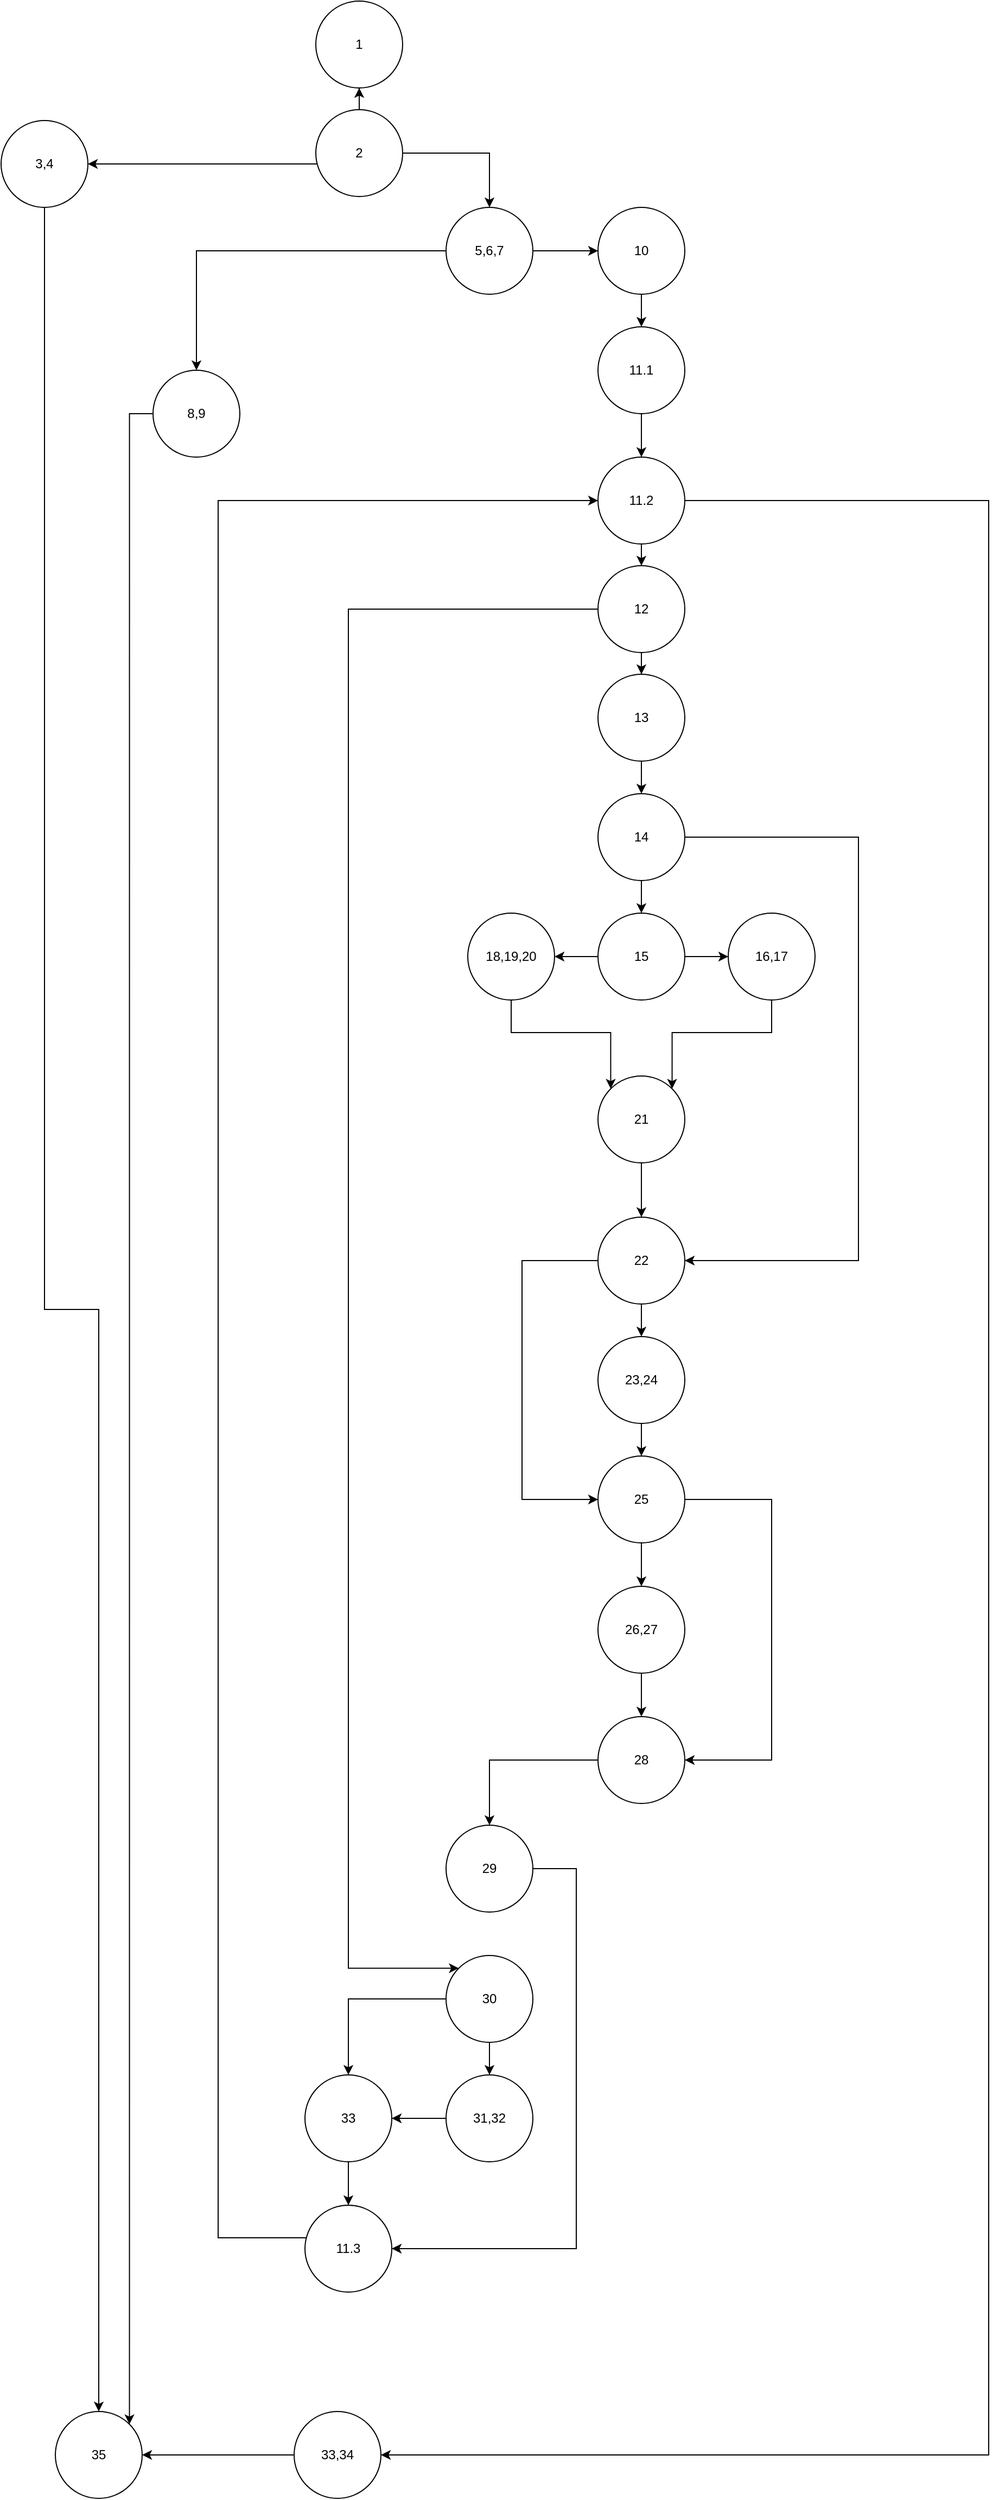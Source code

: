 <mxfile version="13.9.9" type="device"><diagram id="DoLAKf0dHVz0fEK74TAC" name="Page-1"><mxGraphModel dx="2387" dy="1231" grid="1" gridSize="10" guides="1" tooltips="1" connect="1" arrows="1" fold="1" page="1" pageScale="1" pageWidth="3300" pageHeight="4681" math="0" shadow="0"><root><mxCell id="0"/><mxCell id="1" parent="0"/><mxCell id="XHqwLl_JtHOodYfAbZHo-7" style="edgeStyle=orthogonalEdgeStyle;rounded=0;orthogonalLoop=1;jettySize=auto;html=1;entryX=1;entryY=0.5;entryDx=0;entryDy=0;" edge="1" parent="1" source="XHqwLl_JtHOodYfAbZHo-2" target="XHqwLl_JtHOodYfAbZHo-5"><mxGeometry relative="1" as="geometry"><Array as="points"><mxPoint x="360" y="200"/><mxPoint x="360" y="200"/></Array></mxGeometry></mxCell><mxCell id="XHqwLl_JtHOodYfAbZHo-10" style="edgeStyle=orthogonalEdgeStyle;rounded=0;orthogonalLoop=1;jettySize=auto;html=1;" edge="1" parent="1" source="XHqwLl_JtHOodYfAbZHo-2" target="XHqwLl_JtHOodYfAbZHo-11"><mxGeometry relative="1" as="geometry"><mxPoint x="690" y="190" as="targetPoint"/></mxGeometry></mxCell><mxCell id="XHqwLl_JtHOodYfAbZHo-27" style="edgeStyle=orthogonalEdgeStyle;rounded=0;orthogonalLoop=1;jettySize=auto;html=1;" edge="1" parent="1" source="XHqwLl_JtHOodYfAbZHo-2" target="XHqwLl_JtHOodYfAbZHo-28"><mxGeometry relative="1" as="geometry"><mxPoint x="560.0" y="90" as="targetPoint"/></mxGeometry></mxCell><mxCell id="XHqwLl_JtHOodYfAbZHo-2" value="2" style="ellipse;whiteSpace=wrap;html=1;aspect=fixed;" vertex="1" parent="1"><mxGeometry x="520" y="150" width="80" height="80" as="geometry"/></mxCell><mxCell id="XHqwLl_JtHOodYfAbZHo-8" style="edgeStyle=orthogonalEdgeStyle;rounded=0;orthogonalLoop=1;jettySize=auto;html=1;" edge="1" parent="1" source="XHqwLl_JtHOodYfAbZHo-5" target="XHqwLl_JtHOodYfAbZHo-9"><mxGeometry relative="1" as="geometry"><mxPoint x="270" y="190" as="targetPoint"/></mxGeometry></mxCell><mxCell id="XHqwLl_JtHOodYfAbZHo-5" value="3,4" style="ellipse;whiteSpace=wrap;html=1;aspect=fixed;" vertex="1" parent="1"><mxGeometry x="230" y="160" width="80" height="80" as="geometry"/></mxCell><mxCell id="XHqwLl_JtHOodYfAbZHo-9" value="35" style="ellipse;whiteSpace=wrap;html=1;aspect=fixed;" vertex="1" parent="1"><mxGeometry x="280" y="2270" width="80" height="80" as="geometry"/></mxCell><mxCell id="XHqwLl_JtHOodYfAbZHo-12" style="edgeStyle=orthogonalEdgeStyle;rounded=0;orthogonalLoop=1;jettySize=auto;html=1;" edge="1" parent="1" source="XHqwLl_JtHOodYfAbZHo-11" target="XHqwLl_JtHOodYfAbZHo-13"><mxGeometry relative="1" as="geometry"><mxPoint x="410" y="430" as="targetPoint"/><Array as="points"><mxPoint x="410" y="280"/></Array></mxGeometry></mxCell><mxCell id="XHqwLl_JtHOodYfAbZHo-15" style="edgeStyle=orthogonalEdgeStyle;rounded=0;orthogonalLoop=1;jettySize=auto;html=1;" edge="1" parent="1" source="XHqwLl_JtHOodYfAbZHo-11" target="XHqwLl_JtHOodYfAbZHo-16"><mxGeometry relative="1" as="geometry"><mxPoint x="820" y="280" as="targetPoint"/></mxGeometry></mxCell><mxCell id="XHqwLl_JtHOodYfAbZHo-11" value="5,6,7" style="ellipse;whiteSpace=wrap;html=1;aspect=fixed;" vertex="1" parent="1"><mxGeometry x="640" y="240" width="80" height="80" as="geometry"/></mxCell><mxCell id="XHqwLl_JtHOodYfAbZHo-14" style="edgeStyle=orthogonalEdgeStyle;rounded=0;orthogonalLoop=1;jettySize=auto;html=1;entryX=1;entryY=0;entryDx=0;entryDy=0;" edge="1" parent="1" source="XHqwLl_JtHOodYfAbZHo-13" target="XHqwLl_JtHOodYfAbZHo-9"><mxGeometry relative="1" as="geometry"/></mxCell><mxCell id="XHqwLl_JtHOodYfAbZHo-13" value="8,9" style="ellipse;whiteSpace=wrap;html=1;aspect=fixed;" vertex="1" parent="1"><mxGeometry x="370" y="390" width="80" height="80" as="geometry"/></mxCell><mxCell id="XHqwLl_JtHOodYfAbZHo-17" style="edgeStyle=orthogonalEdgeStyle;rounded=0;orthogonalLoop=1;jettySize=auto;html=1;" edge="1" parent="1" source="XHqwLl_JtHOodYfAbZHo-16" target="XHqwLl_JtHOodYfAbZHo-18"><mxGeometry relative="1" as="geometry"><mxPoint x="820" y="390" as="targetPoint"/></mxGeometry></mxCell><mxCell id="XHqwLl_JtHOodYfAbZHo-16" value="10" style="ellipse;whiteSpace=wrap;html=1;aspect=fixed;" vertex="1" parent="1"><mxGeometry x="780" y="240" width="80" height="80" as="geometry"/></mxCell><mxCell id="XHqwLl_JtHOodYfAbZHo-19" style="edgeStyle=orthogonalEdgeStyle;rounded=0;orthogonalLoop=1;jettySize=auto;html=1;" edge="1" parent="1" source="XHqwLl_JtHOodYfAbZHo-18" target="XHqwLl_JtHOodYfAbZHo-20"><mxGeometry relative="1" as="geometry"><mxPoint x="820" y="510" as="targetPoint"/></mxGeometry></mxCell><mxCell id="XHqwLl_JtHOodYfAbZHo-18" value="11.1" style="ellipse;whiteSpace=wrap;html=1;aspect=fixed;" vertex="1" parent="1"><mxGeometry x="780" y="350" width="80" height="80" as="geometry"/></mxCell><mxCell id="XHqwLl_JtHOodYfAbZHo-23" style="edgeStyle=orthogonalEdgeStyle;rounded=0;orthogonalLoop=1;jettySize=auto;html=1;" edge="1" parent="1" source="XHqwLl_JtHOodYfAbZHo-20" target="XHqwLl_JtHOodYfAbZHo-24"><mxGeometry relative="1" as="geometry"><mxPoint x="820" y="610" as="targetPoint"/></mxGeometry></mxCell><mxCell id="XHqwLl_JtHOodYfAbZHo-78" style="edgeStyle=orthogonalEdgeStyle;rounded=0;orthogonalLoop=1;jettySize=auto;html=1;entryX=1;entryY=0.5;entryDx=0;entryDy=0;" edge="1" parent="1" source="XHqwLl_JtHOodYfAbZHo-20" target="XHqwLl_JtHOodYfAbZHo-68"><mxGeometry relative="1" as="geometry"><mxPoint x="1120" y="2182" as="targetPoint"/><Array as="points"><mxPoint x="1140" y="510"/><mxPoint x="1140" y="2310"/></Array></mxGeometry></mxCell><mxCell id="XHqwLl_JtHOodYfAbZHo-20" value="11.2" style="ellipse;whiteSpace=wrap;html=1;aspect=fixed;" vertex="1" parent="1"><mxGeometry x="780" y="470" width="80" height="80" as="geometry"/></mxCell><mxCell id="XHqwLl_JtHOodYfAbZHo-31" style="edgeStyle=orthogonalEdgeStyle;rounded=0;orthogonalLoop=1;jettySize=auto;html=1;" edge="1" parent="1" source="XHqwLl_JtHOodYfAbZHo-24" target="XHqwLl_JtHOodYfAbZHo-32"><mxGeometry relative="1" as="geometry"><mxPoint x="820.0" y="690.0" as="targetPoint"/></mxGeometry></mxCell><mxCell id="XHqwLl_JtHOodYfAbZHo-77" style="edgeStyle=orthogonalEdgeStyle;rounded=0;orthogonalLoop=1;jettySize=auto;html=1;entryX=0;entryY=0;entryDx=0;entryDy=0;" edge="1" parent="1" source="XHqwLl_JtHOodYfAbZHo-24" target="XHqwLl_JtHOodYfAbZHo-62"><mxGeometry relative="1" as="geometry"><mxPoint x="560" y="1803" as="targetPoint"/><Array as="points"><mxPoint x="550" y="610"/><mxPoint x="550" y="1862"/></Array></mxGeometry></mxCell><mxCell id="XHqwLl_JtHOodYfAbZHo-24" value="12" style="ellipse;whiteSpace=wrap;html=1;aspect=fixed;" vertex="1" parent="1"><mxGeometry x="780" y="570" width="80" height="80" as="geometry"/></mxCell><mxCell id="XHqwLl_JtHOodYfAbZHo-28" value="1" style="ellipse;whiteSpace=wrap;html=1;aspect=fixed;" vertex="1" parent="1"><mxGeometry x="520.0" y="50" width="80" height="80" as="geometry"/></mxCell><mxCell id="XHqwLl_JtHOodYfAbZHo-33" style="edgeStyle=orthogonalEdgeStyle;rounded=0;orthogonalLoop=1;jettySize=auto;html=1;" edge="1" parent="1" source="XHqwLl_JtHOodYfAbZHo-32" target="XHqwLl_JtHOodYfAbZHo-34"><mxGeometry relative="1" as="geometry"><mxPoint x="820.0" y="820" as="targetPoint"/></mxGeometry></mxCell><mxCell id="XHqwLl_JtHOodYfAbZHo-32" value="13" style="ellipse;whiteSpace=wrap;html=1;aspect=fixed;" vertex="1" parent="1"><mxGeometry x="780.0" y="670.0" width="80" height="80" as="geometry"/></mxCell><mxCell id="XHqwLl_JtHOodYfAbZHo-35" style="edgeStyle=orthogonalEdgeStyle;rounded=0;orthogonalLoop=1;jettySize=auto;html=1;" edge="1" parent="1" source="XHqwLl_JtHOodYfAbZHo-34" target="XHqwLl_JtHOodYfAbZHo-36"><mxGeometry relative="1" as="geometry"><mxPoint x="820.0" y="930" as="targetPoint"/></mxGeometry></mxCell><mxCell id="XHqwLl_JtHOodYfAbZHo-76" style="edgeStyle=orthogonalEdgeStyle;rounded=0;orthogonalLoop=1;jettySize=auto;html=1;" edge="1" parent="1" source="XHqwLl_JtHOodYfAbZHo-34" target="XHqwLl_JtHOodYfAbZHo-47"><mxGeometry relative="1" as="geometry"><mxPoint x="900" y="1203" as="targetPoint"/><Array as="points"><mxPoint x="1020" y="820"/><mxPoint x="1020" y="1210"/></Array></mxGeometry></mxCell><mxCell id="XHqwLl_JtHOodYfAbZHo-34" value="14" style="ellipse;whiteSpace=wrap;html=1;aspect=fixed;" vertex="1" parent="1"><mxGeometry x="780.0" y="780" width="80" height="80" as="geometry"/></mxCell><mxCell id="XHqwLl_JtHOodYfAbZHo-37" style="edgeStyle=orthogonalEdgeStyle;rounded=0;orthogonalLoop=1;jettySize=auto;html=1;" edge="1" parent="1" source="XHqwLl_JtHOodYfAbZHo-36" target="XHqwLl_JtHOodYfAbZHo-38"><mxGeometry relative="1" as="geometry"><mxPoint x="940" y="930" as="targetPoint"/></mxGeometry></mxCell><mxCell id="XHqwLl_JtHOodYfAbZHo-39" style="edgeStyle=orthogonalEdgeStyle;rounded=0;orthogonalLoop=1;jettySize=auto;html=1;" edge="1" parent="1" source="XHqwLl_JtHOodYfAbZHo-36" target="XHqwLl_JtHOodYfAbZHo-40"><mxGeometry relative="1" as="geometry"><mxPoint x="720" y="930" as="targetPoint"/></mxGeometry></mxCell><mxCell id="XHqwLl_JtHOodYfAbZHo-36" value="15" style="ellipse;whiteSpace=wrap;html=1;aspect=fixed;" vertex="1" parent="1"><mxGeometry x="780.0" y="890" width="80" height="80" as="geometry"/></mxCell><mxCell id="XHqwLl_JtHOodYfAbZHo-44" style="edgeStyle=orthogonalEdgeStyle;rounded=0;orthogonalLoop=1;jettySize=auto;html=1;entryX=1;entryY=0;entryDx=0;entryDy=0;" edge="1" parent="1" source="XHqwLl_JtHOodYfAbZHo-38" target="XHqwLl_JtHOodYfAbZHo-41"><mxGeometry relative="1" as="geometry"><mxPoint x="870" y="1050" as="targetPoint"/><Array as="points"><mxPoint x="940" y="1000"/><mxPoint x="848" y="1000"/></Array></mxGeometry></mxCell><mxCell id="XHqwLl_JtHOodYfAbZHo-38" value="16,17" style="ellipse;whiteSpace=wrap;html=1;aspect=fixed;" vertex="1" parent="1"><mxGeometry x="900" y="890" width="80" height="80" as="geometry"/></mxCell><mxCell id="XHqwLl_JtHOodYfAbZHo-45" style="edgeStyle=orthogonalEdgeStyle;rounded=0;orthogonalLoop=1;jettySize=auto;html=1;entryX=0;entryY=0;entryDx=0;entryDy=0;" edge="1" parent="1" source="XHqwLl_JtHOodYfAbZHo-40" target="XHqwLl_JtHOodYfAbZHo-41"><mxGeometry relative="1" as="geometry"><Array as="points"><mxPoint x="700" y="1000"/><mxPoint x="792" y="1000"/></Array></mxGeometry></mxCell><mxCell id="XHqwLl_JtHOodYfAbZHo-40" value="18,19,20" style="ellipse;whiteSpace=wrap;html=1;aspect=fixed;" vertex="1" parent="1"><mxGeometry x="660" y="890" width="80" height="80" as="geometry"/></mxCell><mxCell id="XHqwLl_JtHOodYfAbZHo-46" style="edgeStyle=orthogonalEdgeStyle;rounded=0;orthogonalLoop=1;jettySize=auto;html=1;" edge="1" parent="1" source="XHqwLl_JtHOodYfAbZHo-41" target="XHqwLl_JtHOodYfAbZHo-47"><mxGeometry relative="1" as="geometry"><mxPoint x="820" y="1210" as="targetPoint"/></mxGeometry></mxCell><mxCell id="XHqwLl_JtHOodYfAbZHo-41" value="21" style="ellipse;whiteSpace=wrap;html=1;aspect=fixed;" vertex="1" parent="1"><mxGeometry x="780" y="1040" width="80" height="80" as="geometry"/></mxCell><mxCell id="XHqwLl_JtHOodYfAbZHo-48" style="edgeStyle=orthogonalEdgeStyle;rounded=0;orthogonalLoop=1;jettySize=auto;html=1;" edge="1" parent="1" source="XHqwLl_JtHOodYfAbZHo-47" target="XHqwLl_JtHOodYfAbZHo-49"><mxGeometry relative="1" as="geometry"><mxPoint x="820" y="1320" as="targetPoint"/></mxGeometry></mxCell><mxCell id="XHqwLl_JtHOodYfAbZHo-75" style="edgeStyle=orthogonalEdgeStyle;rounded=0;orthogonalLoop=1;jettySize=auto;html=1;entryX=0;entryY=0.5;entryDx=0;entryDy=0;" edge="1" parent="1" source="XHqwLl_JtHOodYfAbZHo-47" target="XHqwLl_JtHOodYfAbZHo-52"><mxGeometry relative="1" as="geometry"><Array as="points"><mxPoint x="710" y="1210"/><mxPoint x="710" y="1430"/></Array></mxGeometry></mxCell><mxCell id="XHqwLl_JtHOodYfAbZHo-47" value="22" style="ellipse;whiteSpace=wrap;html=1;aspect=fixed;" vertex="1" parent="1"><mxGeometry x="780" y="1170" width="80" height="80" as="geometry"/></mxCell><mxCell id="XHqwLl_JtHOodYfAbZHo-51" style="edgeStyle=orthogonalEdgeStyle;rounded=0;orthogonalLoop=1;jettySize=auto;html=1;" edge="1" parent="1" source="XHqwLl_JtHOodYfAbZHo-49" target="XHqwLl_JtHOodYfAbZHo-52"><mxGeometry relative="1" as="geometry"><mxPoint x="820" y="1430" as="targetPoint"/></mxGeometry></mxCell><mxCell id="XHqwLl_JtHOodYfAbZHo-49" value="23,24" style="ellipse;whiteSpace=wrap;html=1;aspect=fixed;" vertex="1" parent="1"><mxGeometry x="780" y="1280" width="80" height="80" as="geometry"/></mxCell><mxCell id="XHqwLl_JtHOodYfAbZHo-54" style="edgeStyle=orthogonalEdgeStyle;rounded=0;orthogonalLoop=1;jettySize=auto;html=1;" edge="1" parent="1" source="XHqwLl_JtHOodYfAbZHo-52" target="XHqwLl_JtHOodYfAbZHo-55"><mxGeometry relative="1" as="geometry"><mxPoint x="820" y="1550" as="targetPoint"/></mxGeometry></mxCell><mxCell id="XHqwLl_JtHOodYfAbZHo-74" style="edgeStyle=orthogonalEdgeStyle;rounded=0;orthogonalLoop=1;jettySize=auto;html=1;entryX=1;entryY=0.5;entryDx=0;entryDy=0;" edge="1" parent="1" source="XHqwLl_JtHOodYfAbZHo-52" target="XHqwLl_JtHOodYfAbZHo-57"><mxGeometry relative="1" as="geometry"><Array as="points"><mxPoint x="940" y="1430"/><mxPoint x="940" y="1670"/></Array></mxGeometry></mxCell><mxCell id="XHqwLl_JtHOodYfAbZHo-52" value="25" style="ellipse;whiteSpace=wrap;html=1;aspect=fixed;" vertex="1" parent="1"><mxGeometry x="780" y="1390" width="80" height="80" as="geometry"/></mxCell><mxCell id="XHqwLl_JtHOodYfAbZHo-56" style="edgeStyle=orthogonalEdgeStyle;rounded=0;orthogonalLoop=1;jettySize=auto;html=1;" edge="1" parent="1" source="XHqwLl_JtHOodYfAbZHo-55" target="XHqwLl_JtHOodYfAbZHo-57"><mxGeometry relative="1" as="geometry"><mxPoint x="820" y="1670" as="targetPoint"/></mxGeometry></mxCell><mxCell id="XHqwLl_JtHOodYfAbZHo-55" value="26,27" style="ellipse;whiteSpace=wrap;html=1;aspect=fixed;" vertex="1" parent="1"><mxGeometry x="780" y="1510" width="80" height="80" as="geometry"/></mxCell><mxCell id="XHqwLl_JtHOodYfAbZHo-58" style="edgeStyle=orthogonalEdgeStyle;rounded=0;orthogonalLoop=1;jettySize=auto;html=1;" edge="1" parent="1" source="XHqwLl_JtHOodYfAbZHo-57" target="XHqwLl_JtHOodYfAbZHo-59"><mxGeometry relative="1" as="geometry"><mxPoint x="680" y="1770" as="targetPoint"/></mxGeometry></mxCell><mxCell id="XHqwLl_JtHOodYfAbZHo-57" value="28" style="ellipse;whiteSpace=wrap;html=1;aspect=fixed;" vertex="1" parent="1"><mxGeometry x="780" y="1630" width="80" height="80" as="geometry"/></mxCell><mxCell id="XHqwLl_JtHOodYfAbZHo-82" style="edgeStyle=orthogonalEdgeStyle;rounded=0;orthogonalLoop=1;jettySize=auto;html=1;entryX=1;entryY=0.5;entryDx=0;entryDy=0;" edge="1" parent="1" source="XHqwLl_JtHOodYfAbZHo-59" target="XHqwLl_JtHOodYfAbZHo-79"><mxGeometry relative="1" as="geometry"><mxPoint x="750.0" y="2120" as="targetPoint"/><Array as="points"><mxPoint x="760" y="1770"/><mxPoint x="760" y="2120"/><mxPoint x="590" y="2120"/></Array></mxGeometry></mxCell><mxCell id="XHqwLl_JtHOodYfAbZHo-59" value="29" style="ellipse;whiteSpace=wrap;html=1;aspect=fixed;" vertex="1" parent="1"><mxGeometry x="640" y="1730" width="80" height="80" as="geometry"/></mxCell><mxCell id="XHqwLl_JtHOodYfAbZHo-63" style="edgeStyle=orthogonalEdgeStyle;rounded=0;orthogonalLoop=1;jettySize=auto;html=1;" edge="1" parent="1" source="XHqwLl_JtHOodYfAbZHo-62" target="XHqwLl_JtHOodYfAbZHo-64"><mxGeometry relative="1" as="geometry"><mxPoint x="680" y="2000" as="targetPoint"/></mxGeometry></mxCell><mxCell id="XHqwLl_JtHOodYfAbZHo-73" style="edgeStyle=orthogonalEdgeStyle;rounded=0;orthogonalLoop=1;jettySize=auto;html=1;entryX=0.5;entryY=0;entryDx=0;entryDy=0;" edge="1" parent="1" source="XHqwLl_JtHOodYfAbZHo-62" target="XHqwLl_JtHOodYfAbZHo-66"><mxGeometry relative="1" as="geometry"/></mxCell><mxCell id="XHqwLl_JtHOodYfAbZHo-62" value="30" style="ellipse;whiteSpace=wrap;html=1;aspect=fixed;" vertex="1" parent="1"><mxGeometry x="640" y="1850" width="80" height="80" as="geometry"/></mxCell><mxCell id="XHqwLl_JtHOodYfAbZHo-65" style="edgeStyle=orthogonalEdgeStyle;rounded=0;orthogonalLoop=1;jettySize=auto;html=1;" edge="1" parent="1" source="XHqwLl_JtHOodYfAbZHo-64" target="XHqwLl_JtHOodYfAbZHo-66"><mxGeometry relative="1" as="geometry"><mxPoint x="560" y="2000" as="targetPoint"/></mxGeometry></mxCell><mxCell id="XHqwLl_JtHOodYfAbZHo-64" value="31,32" style="ellipse;whiteSpace=wrap;html=1;aspect=fixed;" vertex="1" parent="1"><mxGeometry x="640" y="1960" width="80" height="80" as="geometry"/></mxCell><mxCell id="XHqwLl_JtHOodYfAbZHo-80" style="edgeStyle=orthogonalEdgeStyle;rounded=0;orthogonalLoop=1;jettySize=auto;html=1;" edge="1" parent="1" source="XHqwLl_JtHOodYfAbZHo-66" target="XHqwLl_JtHOodYfAbZHo-79"><mxGeometry relative="1" as="geometry"/></mxCell><mxCell id="XHqwLl_JtHOodYfAbZHo-66" value="33" style="ellipse;whiteSpace=wrap;html=1;aspect=fixed;" vertex="1" parent="1"><mxGeometry x="510" y="1960" width="80" height="80" as="geometry"/></mxCell><mxCell id="XHqwLl_JtHOodYfAbZHo-72" style="edgeStyle=orthogonalEdgeStyle;rounded=0;orthogonalLoop=1;jettySize=auto;html=1;entryX=1;entryY=0.5;entryDx=0;entryDy=0;" edge="1" parent="1" source="XHqwLl_JtHOodYfAbZHo-68" target="XHqwLl_JtHOodYfAbZHo-9"><mxGeometry relative="1" as="geometry"/></mxCell><mxCell id="XHqwLl_JtHOodYfAbZHo-68" value="33,34" style="ellipse;whiteSpace=wrap;html=1;aspect=fixed;" vertex="1" parent="1"><mxGeometry x="500" y="2270" width="80" height="80" as="geometry"/></mxCell><mxCell id="XHqwLl_JtHOodYfAbZHo-81" style="edgeStyle=orthogonalEdgeStyle;rounded=0;orthogonalLoop=1;jettySize=auto;html=1;" edge="1" parent="1" source="XHqwLl_JtHOodYfAbZHo-79" target="XHqwLl_JtHOodYfAbZHo-20"><mxGeometry relative="1" as="geometry"><mxPoint x="440" y="490" as="targetPoint"/><Array as="points"><mxPoint x="430" y="2110"/><mxPoint x="430" y="510"/></Array></mxGeometry></mxCell><mxCell id="XHqwLl_JtHOodYfAbZHo-79" value="11.3" style="ellipse;whiteSpace=wrap;html=1;aspect=fixed;" vertex="1" parent="1"><mxGeometry x="510" y="2080" width="80" height="80" as="geometry"/></mxCell></root></mxGraphModel></diagram></mxfile>